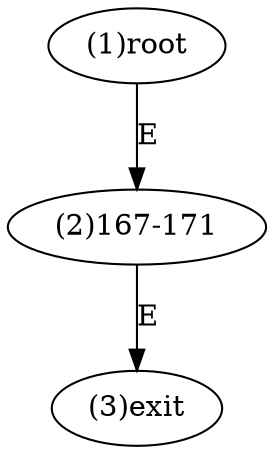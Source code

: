digraph "" { 
1[ label="(1)root"];
2[ label="(2)167-171"];
3[ label="(3)exit"];
1->2[ label="E"];
2->3[ label="E"];
}